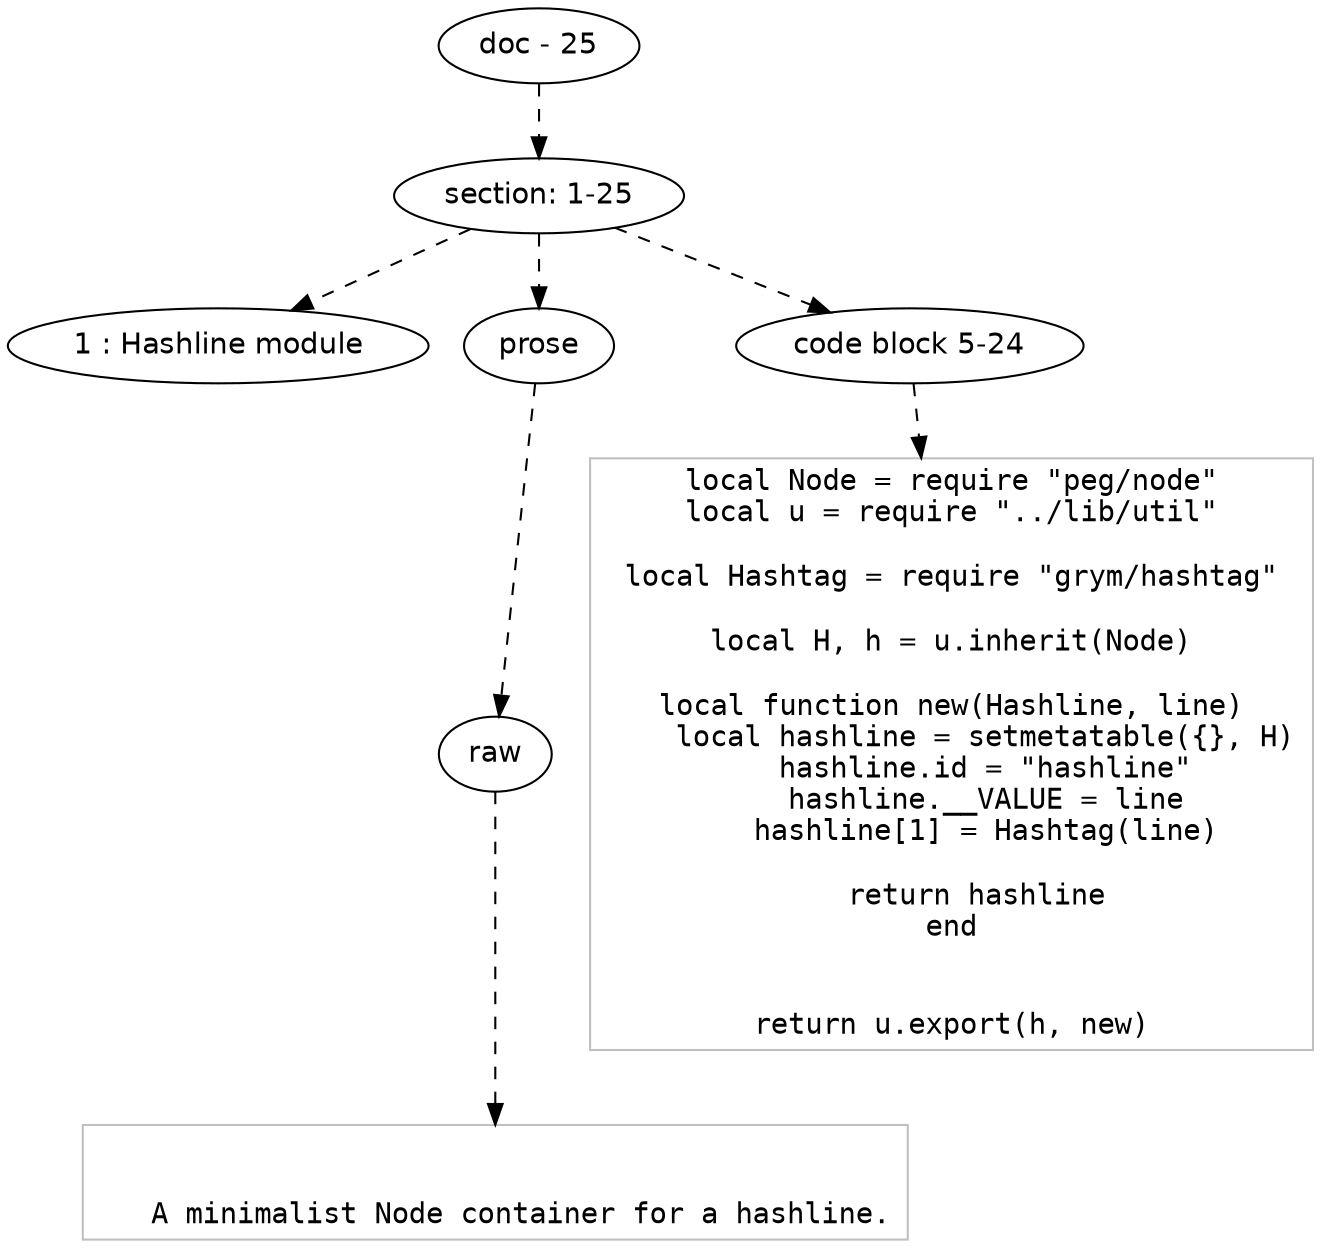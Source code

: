 digraph hierarchy {

node [fontname=Helvetica]
edge [style=dashed]

doc_0 [label="doc - 25"]


doc_0 -> { section_1}
{rank=same; section_1}

section_1 [label="section: 1-25"]


section_1 -> { header_2 prose_3 codeblock_4}
{rank=same; header_2 prose_3 codeblock_4}

header_2 [label="1 : Hashline module"]

prose_3 [label="prose"]

codeblock_4 [label="code block 5-24"]


prose_3 -> { raw_5}
{rank=same; raw_5}

raw_5 [label="raw"]


raw_5 -> leaf_6
leaf_6  [color=Gray,shape=rectangle,fontname=Inconsolata,label="

   A minimalist Node container for a hashline.
"]
codeblock_4 -> leaf_7
leaf_7  [color=Gray,shape=rectangle,fontname=Inconsolata,label="local Node = require \"peg/node\"
local u = require \"../lib/util\"

local Hashtag = require \"grym/hashtag\"

local H, h = u.inherit(Node)

local function new(Hashline, line)
    local hashline = setmetatable({}, H)
    hashline.id = \"hashline\"
    hashline.__VALUE = line
    hashline[1] = Hashtag(line)

    return hashline 
end


return u.export(h, new)"]

}
